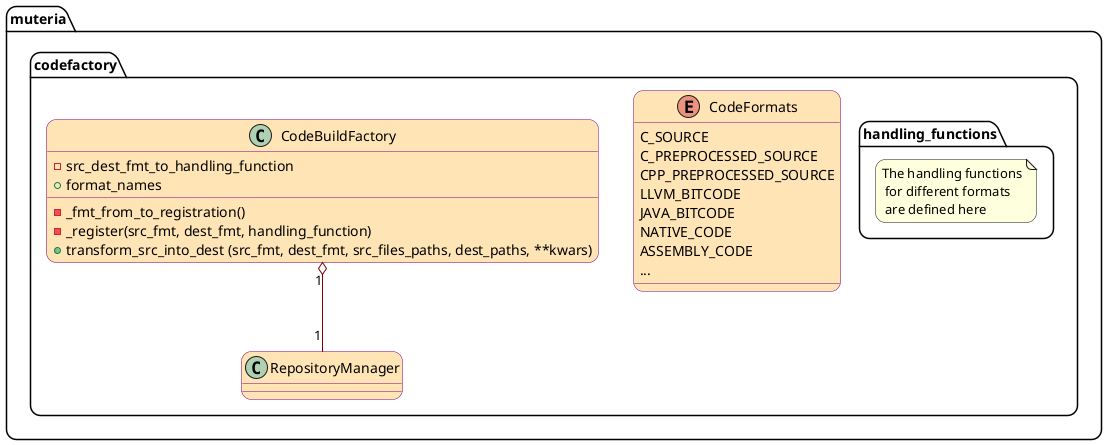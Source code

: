 @startuml
/'-------------- Style ----------------'/
skinparam roundcorner 20
skinparam class {
	BackgroundColor Moccasin
	ArrowColor Maroon
	BorderColor Purple
}
skinparam stereotypeCBackgroundColor YellowGreen
/'---------------------------------------'/

'interface 
package muteria.codefactory {
    package handling_functions {
        note "The handling functions\n for different formats\n are defined here" as N1        
    }
    enum CodeFormats {
        C_SOURCE
        C_PREPROCESSED_SOURCE
        CPP_PREPROCESSED_SOURCE
        LLVM_BITCODE
        JAVA_BITCODE
        NATIVE_CODE
        ASSEMBLY_CODE
        ...
    }
    class RepositoryManager 
    class CodeBuildFactory {
        - src_dest_fmt_to_handling_function
        + format_names 
        - _fmt_from_to_registration()
        - _register(src_fmt, dest_fmt, handling_function)
        + transform_src_into_dest (src_fmt, dest_fmt, src_files_paths, dest_paths, **kwars)
    }
    CodeBuildFactory "1" o-- "1" RepositoryManager
}

@enduml